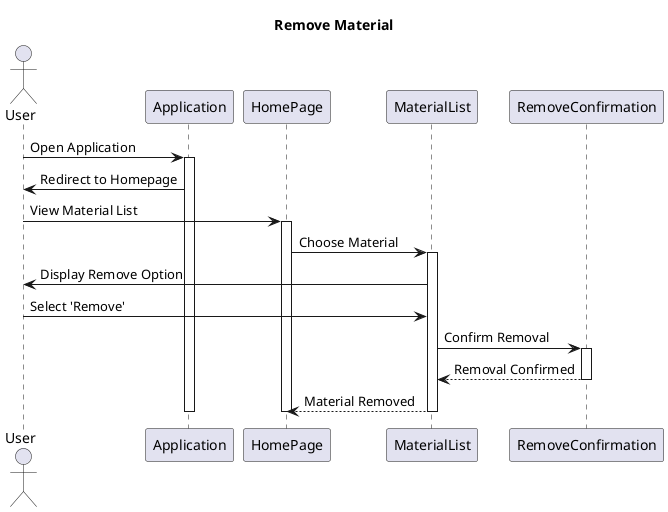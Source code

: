 @startuml
title Remove Material

actor User
participant Application
participant HomePage
participant MaterialList
participant RemoveConfirmation

User -> Application: Open Application
activate Application
Application -> User: Redirect to Homepage
User -> HomePage: View Material List
activate HomePage
HomePage -> MaterialList: Choose Material
activate MaterialList
MaterialList -> User: Display Remove Option
User -> MaterialList: Select 'Remove'
MaterialList -> RemoveConfirmation: Confirm Removal
activate RemoveConfirmation
RemoveConfirmation --> MaterialList: Removal Confirmed
deactivate RemoveConfirmation
MaterialList --> HomePage: Material Removed
deactivate MaterialList
deactivate HomePage
deactivate Application
@enduml